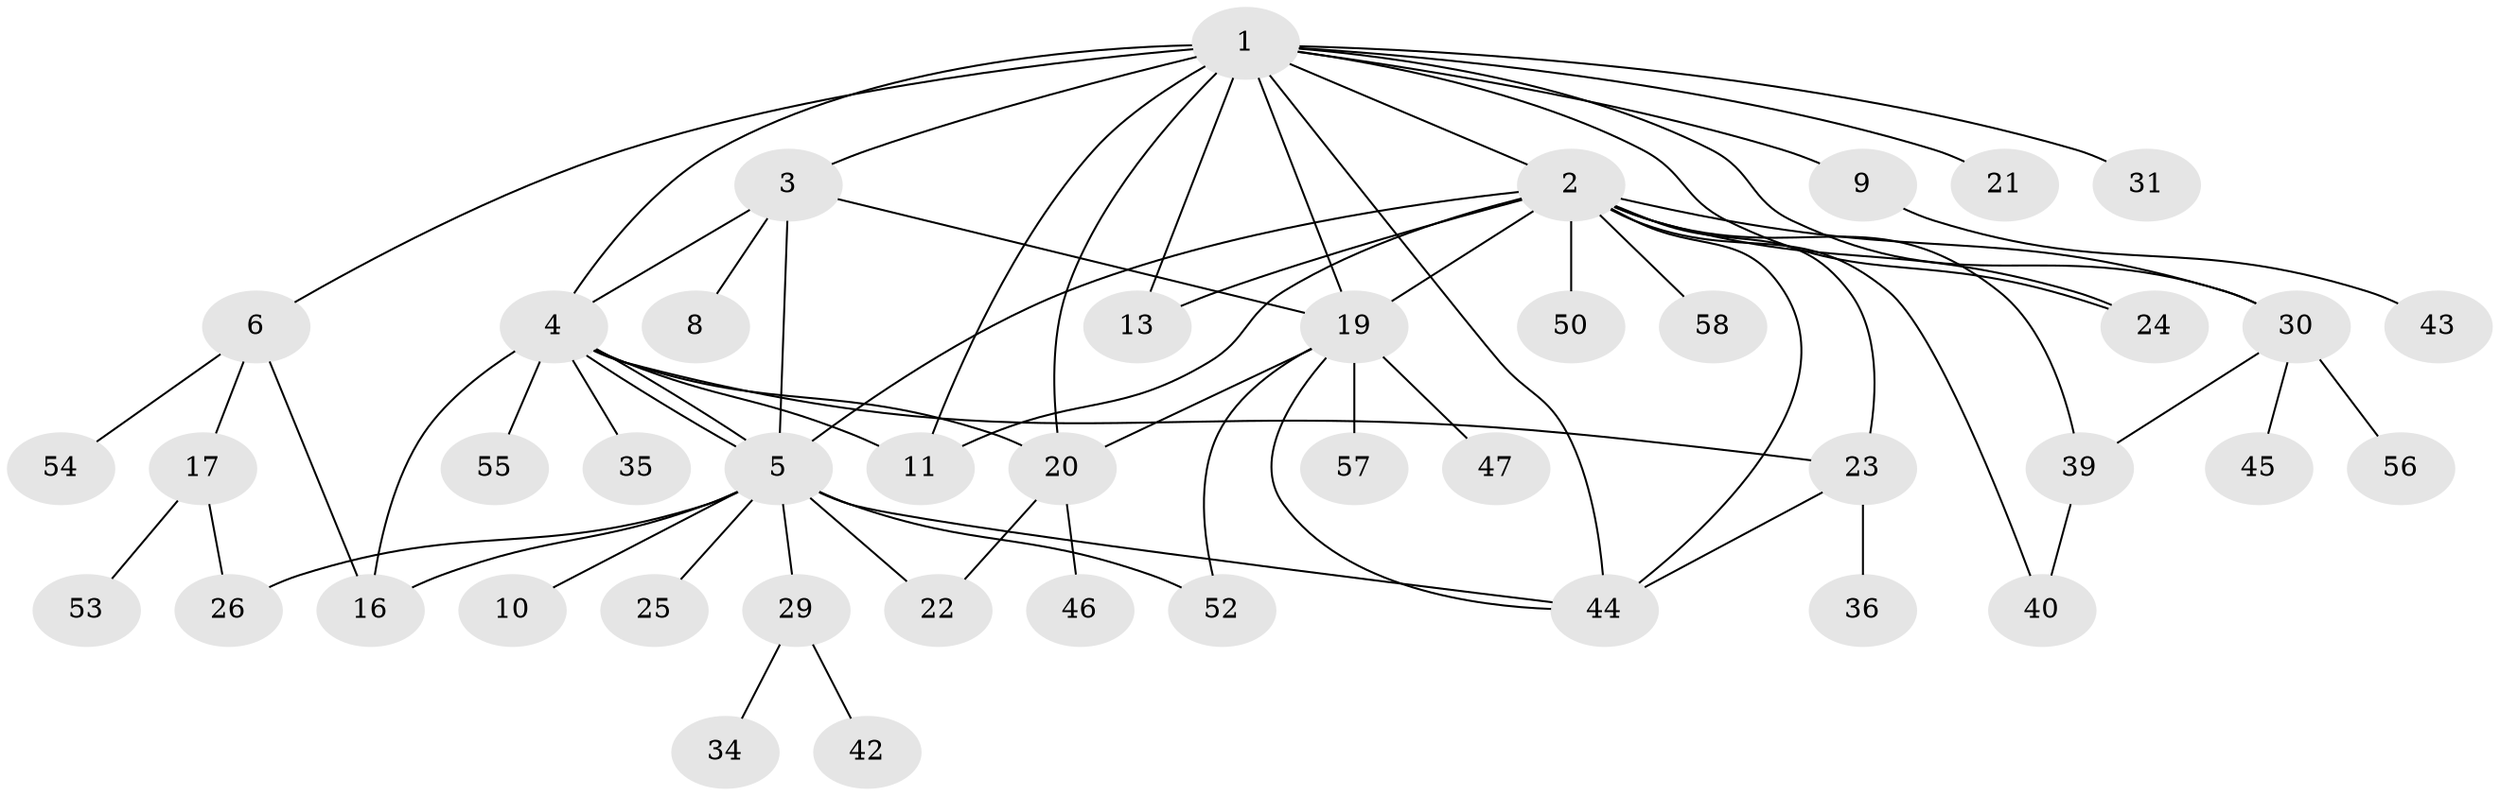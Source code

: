 // original degree distribution, {14: 0.034482758620689655, 8: 0.017241379310344827, 10: 0.017241379310344827, 13: 0.017241379310344827, 5: 0.05172413793103448, 1: 0.46551724137931033, 2: 0.13793103448275862, 3: 0.13793103448275862, 4: 0.10344827586206896, 9: 0.017241379310344827}
// Generated by graph-tools (version 1.1) at 2025/41/03/06/25 10:41:47]
// undirected, 43 vertices, 67 edges
graph export_dot {
graph [start="1"]
  node [color=gray90,style=filled];
  1 [super="+14"];
  2 [super="+7"];
  3 [super="+51"];
  4 [super="+15"];
  5 [super="+18"];
  6 [super="+12"];
  8;
  9;
  10;
  11;
  13;
  16 [super="+28"];
  17;
  19 [super="+49"];
  20 [super="+41"];
  21;
  22 [super="+37"];
  23 [super="+38"];
  24;
  25;
  26 [super="+27"];
  29 [super="+33"];
  30 [super="+32"];
  31;
  34;
  35;
  36;
  39 [super="+48"];
  40;
  42;
  43;
  44;
  45;
  46;
  47;
  50;
  52;
  53;
  54;
  55;
  56;
  57;
  58;
  1 -- 2;
  1 -- 3 [weight=3];
  1 -- 4;
  1 -- 6;
  1 -- 9;
  1 -- 11;
  1 -- 19;
  1 -- 21;
  1 -- 24;
  1 -- 30;
  1 -- 44;
  1 -- 13;
  1 -- 31;
  1 -- 20;
  2 -- 5;
  2 -- 11;
  2 -- 13;
  2 -- 19;
  2 -- 23;
  2 -- 24;
  2 -- 30;
  2 -- 39;
  2 -- 40;
  2 -- 44;
  2 -- 50;
  2 -- 58;
  3 -- 4 [weight=2];
  3 -- 5 [weight=2];
  3 -- 8;
  3 -- 19;
  4 -- 5;
  4 -- 5;
  4 -- 16;
  4 -- 20;
  4 -- 35;
  4 -- 55;
  4 -- 11;
  4 -- 23;
  5 -- 10;
  5 -- 16;
  5 -- 22;
  5 -- 25;
  5 -- 26;
  5 -- 29;
  5 -- 44;
  5 -- 52;
  6 -- 16;
  6 -- 17;
  6 -- 54;
  9 -- 43;
  17 -- 26;
  17 -- 53;
  19 -- 20;
  19 -- 44;
  19 -- 47;
  19 -- 52;
  19 -- 57;
  20 -- 22;
  20 -- 46;
  23 -- 36;
  23 -- 44;
  29 -- 34;
  29 -- 42;
  30 -- 39;
  30 -- 56;
  30 -- 45;
  39 -- 40;
}
